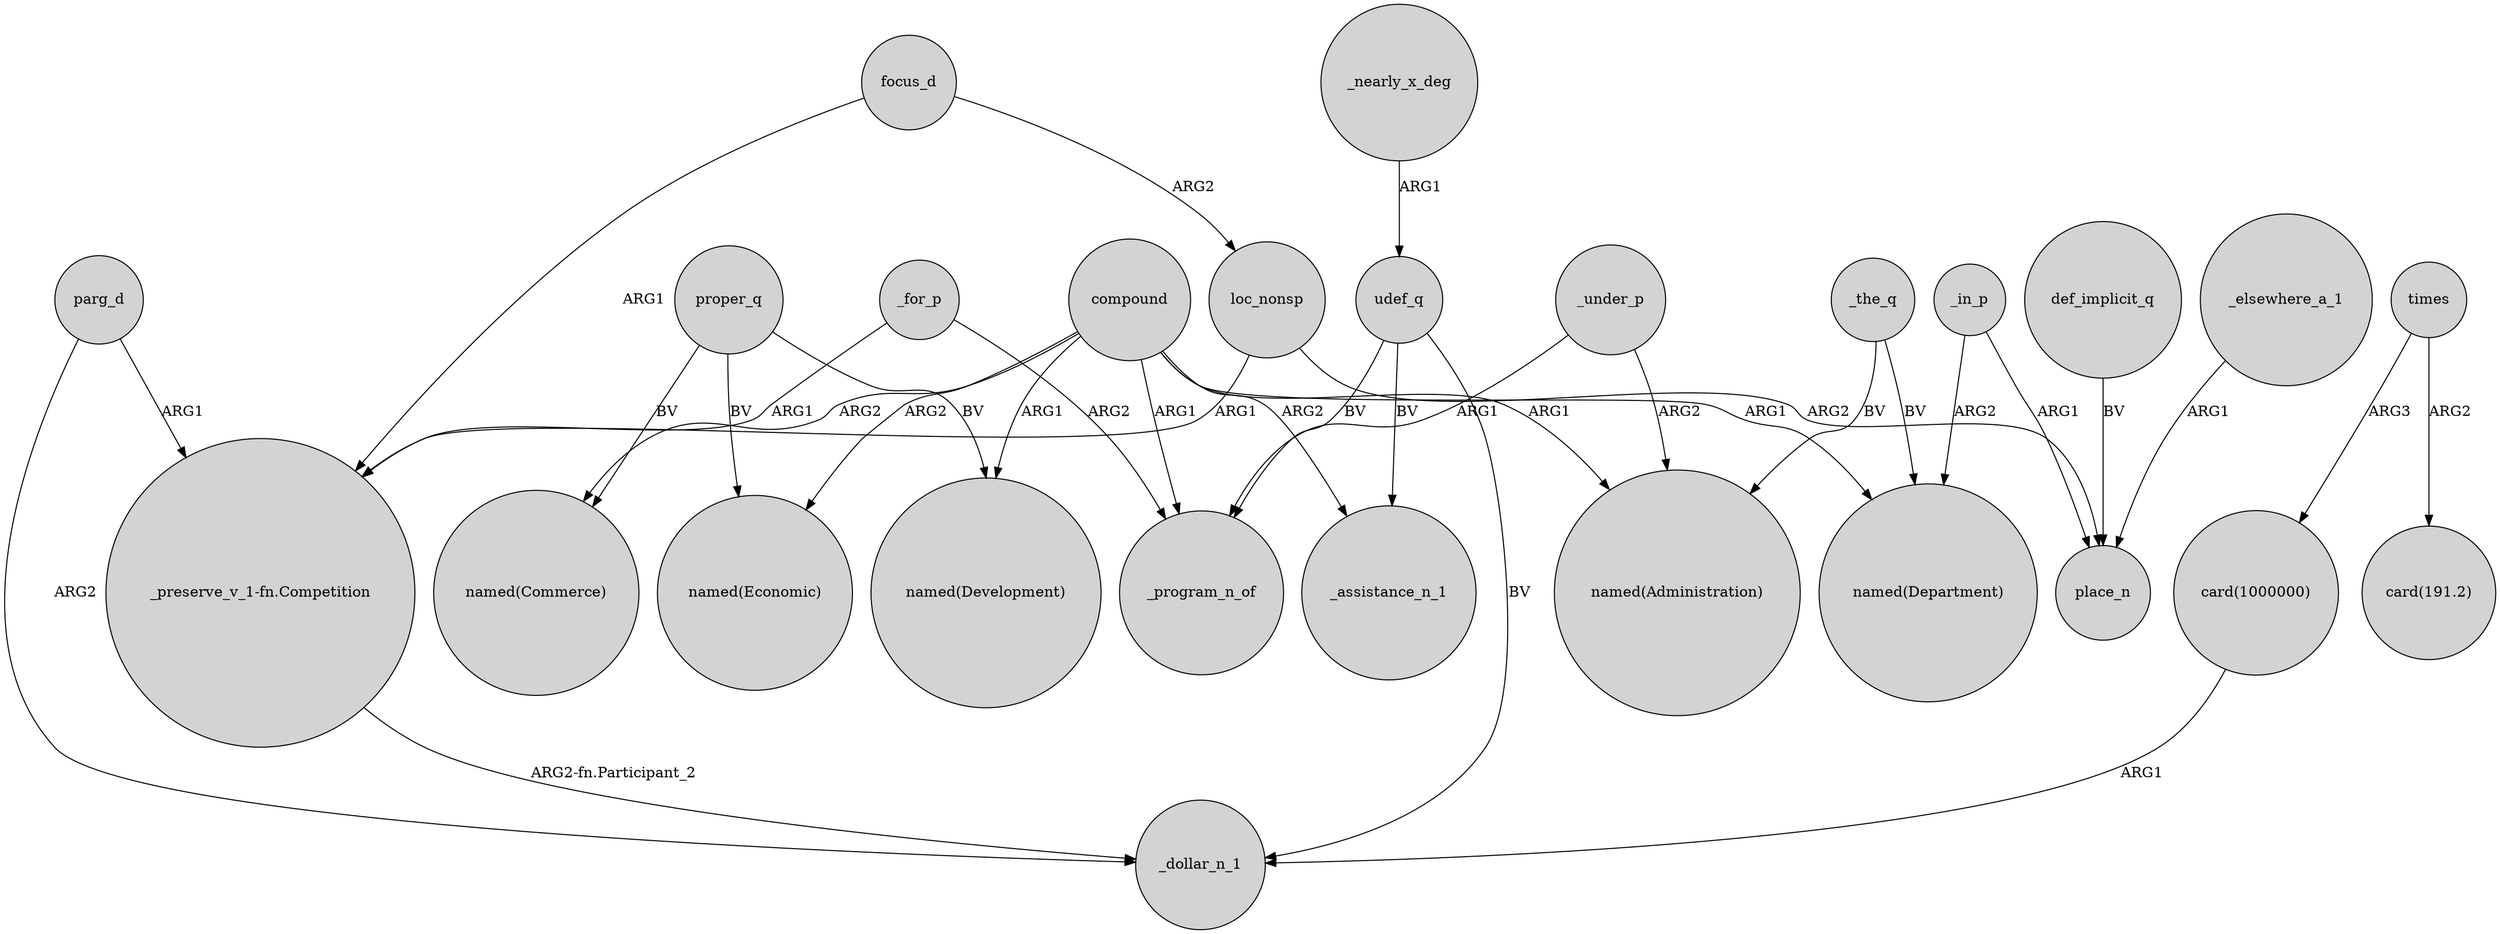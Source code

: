 digraph {
	node [shape=circle style=filled]
	parg_d -> _dollar_n_1 [label=ARG2]
	proper_q -> "named(Economic)" [label=BV]
	_for_p -> "_preserve_v_1-fn.Competition" [label=ARG1]
	def_implicit_q -> place_n [label=BV]
	_in_p -> "named(Department)" [label=ARG2]
	_the_q -> "named(Department)" [label=BV]
	loc_nonsp -> "_preserve_v_1-fn.Competition" [label=ARG1]
	_elsewhere_a_1 -> place_n [label=ARG1]
	times -> "card(1000000)" [label=ARG3]
	_in_p -> place_n [label=ARG1]
	focus_d -> loc_nonsp [label=ARG2]
	compound -> _assistance_n_1 [label=ARG2]
	compound -> "named(Commerce)" [label=ARG2]
	udef_q -> _program_n_of [label=BV]
	focus_d -> "_preserve_v_1-fn.Competition" [label=ARG1]
	proper_q -> "named(Commerce)" [label=BV]
	_under_p -> "named(Administration)" [label=ARG2]
	compound -> _program_n_of [label=ARG1]
	times -> "card(191.2)" [label=ARG2]
	compound -> "named(Department)" [label=ARG1]
	_for_p -> _program_n_of [label=ARG2]
	"_preserve_v_1-fn.Competition" -> _dollar_n_1 [label="ARG2-fn.Participant_2"]
	compound -> "named(Administration)" [label=ARG1]
	udef_q -> _dollar_n_1 [label=BV]
	"card(1000000)" -> _dollar_n_1 [label=ARG1]
	udef_q -> _assistance_n_1 [label=BV]
	compound -> "named(Economic)" [label=ARG2]
	loc_nonsp -> place_n [label=ARG2]
	_under_p -> _program_n_of [label=ARG1]
	parg_d -> "_preserve_v_1-fn.Competition" [label=ARG1]
	_nearly_x_deg -> udef_q [label=ARG1]
	proper_q -> "named(Development)" [label=BV]
	compound -> "named(Development)" [label=ARG1]
	_the_q -> "named(Administration)" [label=BV]
}
